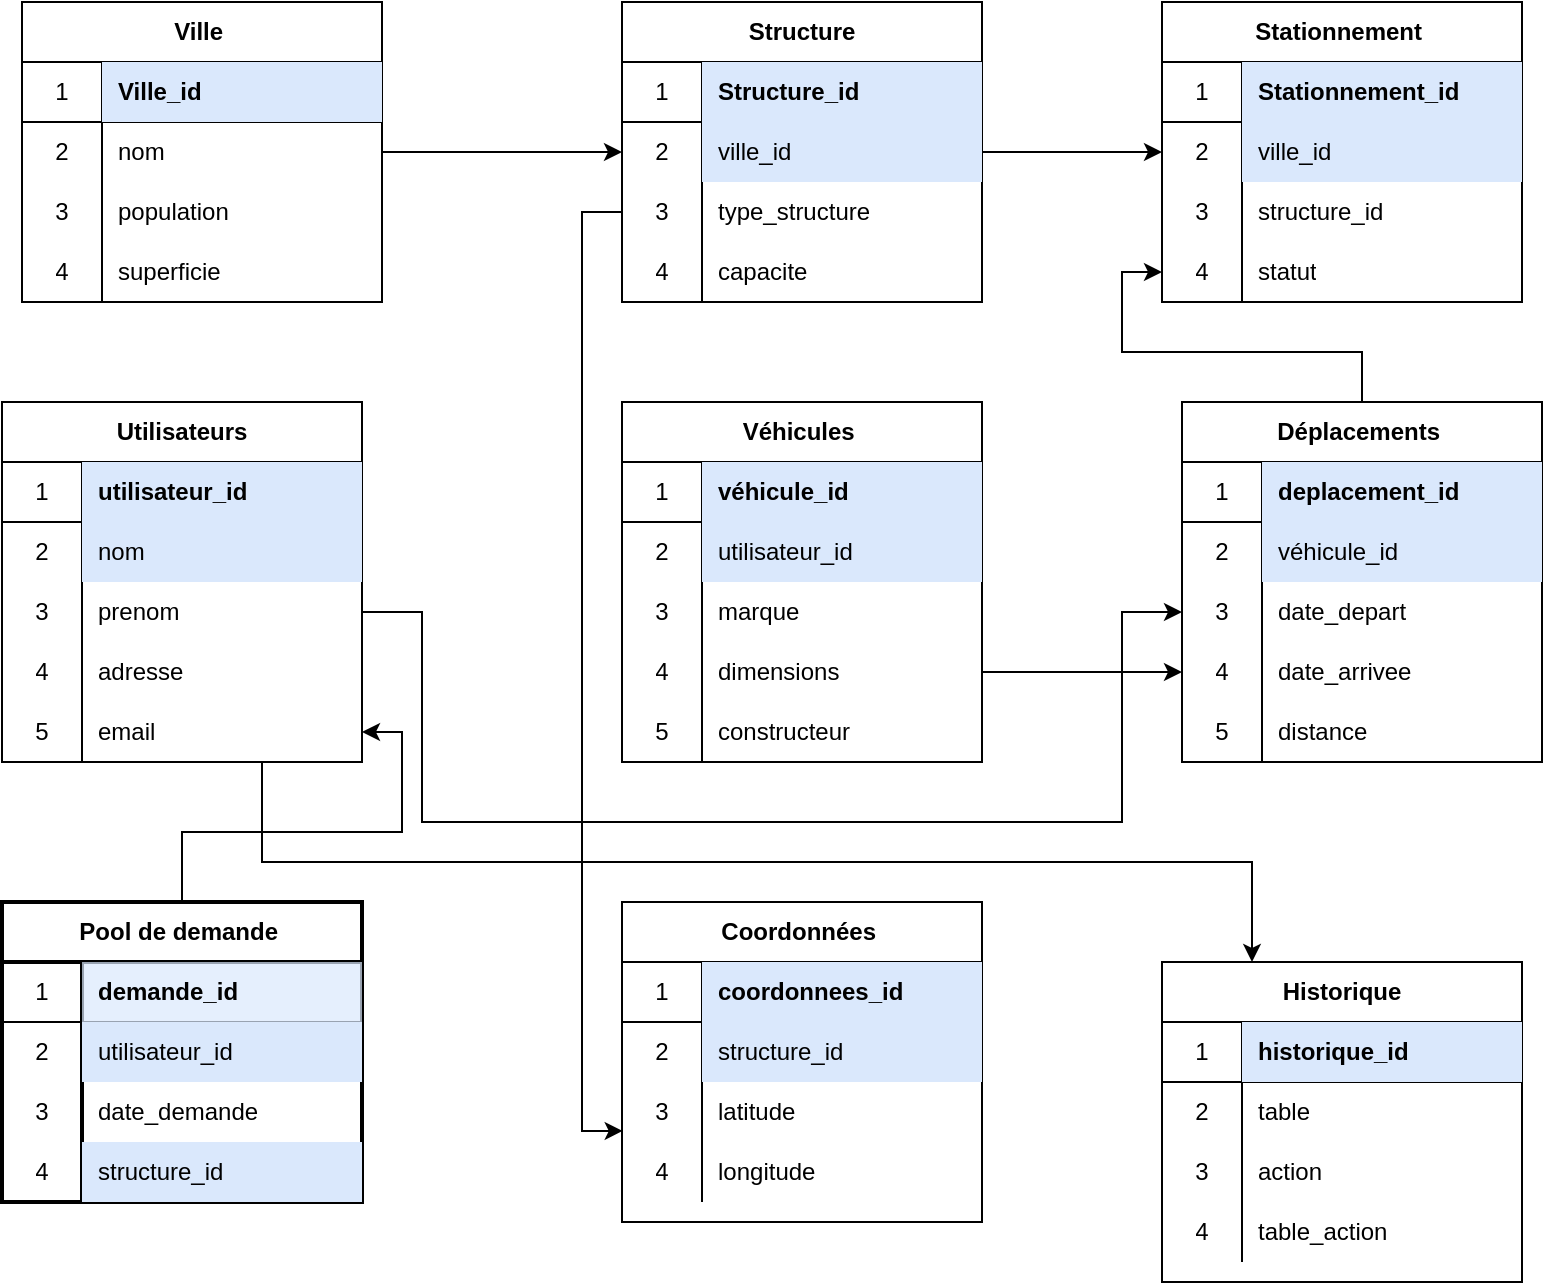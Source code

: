 <mxfile version="13.9.9" type="device"><diagram id="hLxFY9t-6_qHkLjADP07" name="Page-1"><mxGraphModel dx="920" dy="632" grid="1" gridSize="10" guides="1" tooltips="1" connect="1" arrows="1" fold="1" page="1" pageScale="1" pageWidth="827" pageHeight="1169" math="0" shadow="0"><root><mxCell id="0"/><mxCell id="1" parent="0"/><mxCell id="6ajr_S1gwdXejsePozRi-1" value="Ville&amp;nbsp;" style="shape=table;html=1;whiteSpace=wrap;startSize=30;container=1;collapsible=0;childLayout=tableLayout;fixedRows=1;rowLines=0;fontStyle=1;align=center;" vertex="1" parent="1"><mxGeometry x="40" y="40" width="180" height="150" as="geometry"/></mxCell><mxCell id="6ajr_S1gwdXejsePozRi-2" value="" style="shape=partialRectangle;html=1;whiteSpace=wrap;collapsible=0;dropTarget=0;pointerEvents=0;fillColor=none;top=0;left=0;bottom=1;right=0;points=[[0,0.5],[1,0.5]];portConstraint=eastwest;" vertex="1" parent="6ajr_S1gwdXejsePozRi-1"><mxGeometry y="30" width="180" height="30" as="geometry"/></mxCell><mxCell id="6ajr_S1gwdXejsePozRi-3" value="1" style="shape=partialRectangle;html=1;whiteSpace=wrap;connectable=0;fillColor=none;top=0;left=0;bottom=0;right=0;overflow=hidden;" vertex="1" parent="6ajr_S1gwdXejsePozRi-2"><mxGeometry width="40" height="30" as="geometry"/></mxCell><mxCell id="6ajr_S1gwdXejsePozRi-4" value="Ville_id" style="shape=partialRectangle;html=1;whiteSpace=wrap;connectable=0;fillColor=#dae8fc;top=0;left=0;bottom=0;right=0;align=left;spacingLeft=6;overflow=hidden;strokeWidth=3;strokeColor=#6c8ebf;shadow=0;fontStyle=1" vertex="1" parent="6ajr_S1gwdXejsePozRi-2"><mxGeometry x="40" width="140" height="30" as="geometry"/></mxCell><mxCell id="6ajr_S1gwdXejsePozRi-5" value="" style="shape=partialRectangle;html=1;whiteSpace=wrap;collapsible=0;dropTarget=0;pointerEvents=0;fillColor=none;top=0;left=0;bottom=0;right=0;points=[[0,0.5],[1,0.5]];portConstraint=eastwest;" vertex="1" parent="6ajr_S1gwdXejsePozRi-1"><mxGeometry y="60" width="180" height="30" as="geometry"/></mxCell><mxCell id="6ajr_S1gwdXejsePozRi-6" value="2" style="shape=partialRectangle;html=1;whiteSpace=wrap;connectable=0;fillColor=none;top=0;left=0;bottom=0;right=0;overflow=hidden;" vertex="1" parent="6ajr_S1gwdXejsePozRi-5"><mxGeometry width="40" height="30" as="geometry"/></mxCell><mxCell id="6ajr_S1gwdXejsePozRi-7" value="nom" style="shape=partialRectangle;html=1;whiteSpace=wrap;connectable=0;fillColor=none;top=0;left=0;bottom=0;right=0;align=left;spacingLeft=6;overflow=hidden;" vertex="1" parent="6ajr_S1gwdXejsePozRi-5"><mxGeometry x="40" width="140" height="30" as="geometry"/></mxCell><mxCell id="6ajr_S1gwdXejsePozRi-8" value="" style="shape=partialRectangle;html=1;whiteSpace=wrap;collapsible=0;dropTarget=0;pointerEvents=0;fillColor=none;top=0;left=0;bottom=0;right=0;points=[[0,0.5],[1,0.5]];portConstraint=eastwest;" vertex="1" parent="6ajr_S1gwdXejsePozRi-1"><mxGeometry y="90" width="180" height="30" as="geometry"/></mxCell><mxCell id="6ajr_S1gwdXejsePozRi-9" value="3" style="shape=partialRectangle;html=1;whiteSpace=wrap;connectable=0;fillColor=none;top=0;left=0;bottom=0;right=0;overflow=hidden;" vertex="1" parent="6ajr_S1gwdXejsePozRi-8"><mxGeometry width="40" height="30" as="geometry"/></mxCell><mxCell id="6ajr_S1gwdXejsePozRi-10" value="population&amp;nbsp;" style="shape=partialRectangle;html=1;whiteSpace=wrap;connectable=0;fillColor=none;top=0;left=0;bottom=0;right=0;align=left;spacingLeft=6;overflow=hidden;" vertex="1" parent="6ajr_S1gwdXejsePozRi-8"><mxGeometry x="40" width="140" height="30" as="geometry"/></mxCell><mxCell id="6ajr_S1gwdXejsePozRi-91" value="" style="shape=partialRectangle;html=1;whiteSpace=wrap;collapsible=0;dropTarget=0;pointerEvents=0;fillColor=none;top=0;left=0;bottom=0;right=0;points=[[0,0.5],[1,0.5]];portConstraint=eastwest;" vertex="1" parent="6ajr_S1gwdXejsePozRi-1"><mxGeometry y="120" width="180" height="30" as="geometry"/></mxCell><mxCell id="6ajr_S1gwdXejsePozRi-92" value="4" style="shape=partialRectangle;html=1;whiteSpace=wrap;connectable=0;fillColor=none;top=0;left=0;bottom=0;right=0;overflow=hidden;" vertex="1" parent="6ajr_S1gwdXejsePozRi-91"><mxGeometry width="40" height="30" as="geometry"/></mxCell><mxCell id="6ajr_S1gwdXejsePozRi-93" value="superficie" style="shape=partialRectangle;html=1;whiteSpace=wrap;connectable=0;fillColor=none;top=0;left=0;bottom=0;right=0;align=left;spacingLeft=6;overflow=hidden;" vertex="1" parent="6ajr_S1gwdXejsePozRi-91"><mxGeometry x="40" width="140" height="30" as="geometry"/></mxCell><mxCell id="6ajr_S1gwdXejsePozRi-11" value="Structure" style="shape=table;html=1;whiteSpace=wrap;startSize=30;container=1;collapsible=0;childLayout=tableLayout;fixedRows=1;rowLines=0;fontStyle=1;align=center;" vertex="1" parent="1"><mxGeometry x="340" y="40" width="180" height="150" as="geometry"/></mxCell><mxCell id="6ajr_S1gwdXejsePozRi-12" value="" style="shape=partialRectangle;html=1;whiteSpace=wrap;collapsible=0;dropTarget=0;pointerEvents=0;fillColor=none;top=0;left=0;bottom=1;right=0;points=[[0,0.5],[1,0.5]];portConstraint=eastwest;" vertex="1" parent="6ajr_S1gwdXejsePozRi-11"><mxGeometry y="30" width="180" height="30" as="geometry"/></mxCell><mxCell id="6ajr_S1gwdXejsePozRi-13" value="1" style="shape=partialRectangle;html=1;whiteSpace=wrap;connectable=0;fillColor=none;top=0;left=0;bottom=0;right=0;overflow=hidden;" vertex="1" parent="6ajr_S1gwdXejsePozRi-12"><mxGeometry width="40" height="30" as="geometry"/></mxCell><mxCell id="6ajr_S1gwdXejsePozRi-14" value="Structure_id" style="shape=partialRectangle;html=1;whiteSpace=wrap;connectable=0;fillColor=#dae8fc;top=0;left=0;bottom=0;right=0;align=left;spacingLeft=6;overflow=hidden;fontStyle=1;strokeColor=#6c8ebf;" vertex="1" parent="6ajr_S1gwdXejsePozRi-12"><mxGeometry x="40" width="140" height="30" as="geometry"/></mxCell><mxCell id="6ajr_S1gwdXejsePozRi-15" value="" style="shape=partialRectangle;html=1;whiteSpace=wrap;collapsible=0;dropTarget=0;pointerEvents=0;fillColor=none;top=0;left=0;bottom=0;right=0;points=[[0,0.5],[1,0.5]];portConstraint=eastwest;" vertex="1" parent="6ajr_S1gwdXejsePozRi-11"><mxGeometry y="60" width="180" height="30" as="geometry"/></mxCell><mxCell id="6ajr_S1gwdXejsePozRi-16" value="2" style="shape=partialRectangle;html=1;whiteSpace=wrap;connectable=0;fillColor=none;top=0;left=0;bottom=0;right=0;overflow=hidden;" vertex="1" parent="6ajr_S1gwdXejsePozRi-15"><mxGeometry width="40" height="30" as="geometry"/></mxCell><mxCell id="6ajr_S1gwdXejsePozRi-17" value="ville_id" style="shape=partialRectangle;html=1;whiteSpace=wrap;connectable=0;fillColor=#dae8fc;top=0;left=0;bottom=0;right=0;align=left;spacingLeft=6;overflow=hidden;strokeColor=#6c8ebf;" vertex="1" parent="6ajr_S1gwdXejsePozRi-15"><mxGeometry x="40" width="140" height="30" as="geometry"/></mxCell><mxCell id="6ajr_S1gwdXejsePozRi-18" value="" style="shape=partialRectangle;html=1;whiteSpace=wrap;collapsible=0;dropTarget=0;pointerEvents=0;fillColor=none;top=0;left=0;bottom=0;right=0;points=[[0,0.5],[1,0.5]];portConstraint=eastwest;" vertex="1" parent="6ajr_S1gwdXejsePozRi-11"><mxGeometry y="90" width="180" height="30" as="geometry"/></mxCell><mxCell id="6ajr_S1gwdXejsePozRi-19" value="3" style="shape=partialRectangle;html=1;whiteSpace=wrap;connectable=0;fillColor=none;top=0;left=0;bottom=0;right=0;overflow=hidden;" vertex="1" parent="6ajr_S1gwdXejsePozRi-18"><mxGeometry width="40" height="30" as="geometry"/></mxCell><mxCell id="6ajr_S1gwdXejsePozRi-20" value="type_structure" style="shape=partialRectangle;html=1;whiteSpace=wrap;connectable=0;fillColor=none;top=0;left=0;bottom=0;right=0;align=left;spacingLeft=6;overflow=hidden;" vertex="1" parent="6ajr_S1gwdXejsePozRi-18"><mxGeometry x="40" width="140" height="30" as="geometry"/></mxCell><mxCell id="6ajr_S1gwdXejsePozRi-97" value="" style="shape=partialRectangle;html=1;whiteSpace=wrap;collapsible=0;dropTarget=0;pointerEvents=0;fillColor=none;top=0;left=0;bottom=0;right=0;points=[[0,0.5],[1,0.5]];portConstraint=eastwest;" vertex="1" parent="6ajr_S1gwdXejsePozRi-11"><mxGeometry y="120" width="180" height="30" as="geometry"/></mxCell><mxCell id="6ajr_S1gwdXejsePozRi-98" value="4" style="shape=partialRectangle;html=1;whiteSpace=wrap;connectable=0;fillColor=none;top=0;left=0;bottom=0;right=0;overflow=hidden;" vertex="1" parent="6ajr_S1gwdXejsePozRi-97"><mxGeometry width="40" height="30" as="geometry"/></mxCell><mxCell id="6ajr_S1gwdXejsePozRi-99" value="capacite" style="shape=partialRectangle;html=1;whiteSpace=wrap;connectable=0;fillColor=none;top=0;left=0;bottom=0;right=0;align=left;spacingLeft=6;overflow=hidden;" vertex="1" parent="6ajr_S1gwdXejsePozRi-97"><mxGeometry x="40" width="140" height="30" as="geometry"/></mxCell><mxCell id="6ajr_S1gwdXejsePozRi-21" value="Stationnement&amp;nbsp;" style="shape=table;html=1;whiteSpace=wrap;startSize=30;container=1;collapsible=0;childLayout=tableLayout;fixedRows=1;rowLines=0;fontStyle=1;align=center;" vertex="1" parent="1"><mxGeometry x="610" y="40" width="180" height="150" as="geometry"/></mxCell><mxCell id="6ajr_S1gwdXejsePozRi-22" value="" style="shape=partialRectangle;html=1;whiteSpace=wrap;collapsible=0;dropTarget=0;pointerEvents=0;fillColor=none;top=0;left=0;bottom=1;right=0;points=[[0,0.5],[1,0.5]];portConstraint=eastwest;" vertex="1" parent="6ajr_S1gwdXejsePozRi-21"><mxGeometry y="30" width="180" height="30" as="geometry"/></mxCell><mxCell id="6ajr_S1gwdXejsePozRi-23" value="1" style="shape=partialRectangle;html=1;whiteSpace=wrap;connectable=0;fillColor=none;top=0;left=0;bottom=0;right=0;overflow=hidden;" vertex="1" parent="6ajr_S1gwdXejsePozRi-22"><mxGeometry width="40" height="30" as="geometry"/></mxCell><mxCell id="6ajr_S1gwdXejsePozRi-24" value="Stationnement_id" style="shape=partialRectangle;html=1;whiteSpace=wrap;connectable=0;fillColor=#dae8fc;top=0;left=0;bottom=0;right=0;align=left;spacingLeft=6;overflow=hidden;fontStyle=1;strokeColor=#6c8ebf;" vertex="1" parent="6ajr_S1gwdXejsePozRi-22"><mxGeometry x="40" width="140" height="30" as="geometry"/></mxCell><mxCell id="6ajr_S1gwdXejsePozRi-25" value="" style="shape=partialRectangle;html=1;whiteSpace=wrap;collapsible=0;dropTarget=0;pointerEvents=0;fillColor=none;top=0;left=0;bottom=0;right=0;points=[[0,0.5],[1,0.5]];portConstraint=eastwest;" vertex="1" parent="6ajr_S1gwdXejsePozRi-21"><mxGeometry y="60" width="180" height="30" as="geometry"/></mxCell><mxCell id="6ajr_S1gwdXejsePozRi-26" value="2" style="shape=partialRectangle;html=1;whiteSpace=wrap;connectable=0;fillColor=none;top=0;left=0;bottom=0;right=0;overflow=hidden;" vertex="1" parent="6ajr_S1gwdXejsePozRi-25"><mxGeometry width="40" height="30" as="geometry"/></mxCell><mxCell id="6ajr_S1gwdXejsePozRi-27" value="ville_id" style="shape=partialRectangle;html=1;whiteSpace=wrap;connectable=0;fillColor=#dae8fc;top=0;left=0;bottom=0;right=0;align=left;spacingLeft=6;overflow=hidden;strokeColor=#6c8ebf;" vertex="1" parent="6ajr_S1gwdXejsePozRi-25"><mxGeometry x="40" width="140" height="30" as="geometry"/></mxCell><mxCell id="6ajr_S1gwdXejsePozRi-28" value="" style="shape=partialRectangle;html=1;whiteSpace=wrap;collapsible=0;dropTarget=0;pointerEvents=0;fillColor=none;top=0;left=0;bottom=0;right=0;points=[[0,0.5],[1,0.5]];portConstraint=eastwest;" vertex="1" parent="6ajr_S1gwdXejsePozRi-21"><mxGeometry y="90" width="180" height="30" as="geometry"/></mxCell><mxCell id="6ajr_S1gwdXejsePozRi-29" value="3" style="shape=partialRectangle;html=1;whiteSpace=wrap;connectable=0;fillColor=none;top=0;left=0;bottom=0;right=0;overflow=hidden;" vertex="1" parent="6ajr_S1gwdXejsePozRi-28"><mxGeometry width="40" height="30" as="geometry"/></mxCell><mxCell id="6ajr_S1gwdXejsePozRi-30" value="structure_id" style="shape=partialRectangle;html=1;whiteSpace=wrap;connectable=0;fillColor=none;top=0;left=0;bottom=0;right=0;align=left;spacingLeft=6;overflow=hidden;" vertex="1" parent="6ajr_S1gwdXejsePozRi-28"><mxGeometry x="40" width="140" height="30" as="geometry"/></mxCell><mxCell id="6ajr_S1gwdXejsePozRi-100" value="" style="shape=partialRectangle;html=1;whiteSpace=wrap;collapsible=0;dropTarget=0;pointerEvents=0;fillColor=none;top=0;left=0;bottom=0;right=0;points=[[0,0.5],[1,0.5]];portConstraint=eastwest;" vertex="1" parent="6ajr_S1gwdXejsePozRi-21"><mxGeometry y="120" width="180" height="30" as="geometry"/></mxCell><mxCell id="6ajr_S1gwdXejsePozRi-101" value="4" style="shape=partialRectangle;html=1;whiteSpace=wrap;connectable=0;fillColor=none;top=0;left=0;bottom=0;right=0;overflow=hidden;" vertex="1" parent="6ajr_S1gwdXejsePozRi-100"><mxGeometry width="40" height="30" as="geometry"/></mxCell><mxCell id="6ajr_S1gwdXejsePozRi-102" value="statut" style="shape=partialRectangle;html=1;whiteSpace=wrap;connectable=0;fillColor=none;top=0;left=0;bottom=0;right=0;align=left;spacingLeft=6;overflow=hidden;" vertex="1" parent="6ajr_S1gwdXejsePozRi-100"><mxGeometry x="40" width="140" height="30" as="geometry"/></mxCell><mxCell id="6ajr_S1gwdXejsePozRi-31" value="Utilisateurs" style="shape=table;html=1;whiteSpace=wrap;startSize=30;container=1;collapsible=0;childLayout=tableLayout;fixedRows=1;rowLines=0;fontStyle=1;align=center;strokeColor=#000000;" vertex="1" parent="1"><mxGeometry x="30" y="240" width="180" height="180" as="geometry"/></mxCell><mxCell id="6ajr_S1gwdXejsePozRi-32" value="" style="shape=partialRectangle;html=1;whiteSpace=wrap;collapsible=0;dropTarget=0;pointerEvents=0;fillColor=none;top=0;left=0;bottom=1;right=0;points=[[0,0.5],[1,0.5]];portConstraint=eastwest;" vertex="1" parent="6ajr_S1gwdXejsePozRi-31"><mxGeometry y="30" width="180" height="30" as="geometry"/></mxCell><mxCell id="6ajr_S1gwdXejsePozRi-33" value="1" style="shape=partialRectangle;html=1;whiteSpace=wrap;connectable=0;fillColor=none;top=0;left=0;bottom=0;right=0;overflow=hidden;" vertex="1" parent="6ajr_S1gwdXejsePozRi-32"><mxGeometry width="40" height="30" as="geometry"/></mxCell><mxCell id="6ajr_S1gwdXejsePozRi-34" value="utilisateur_id" style="shape=partialRectangle;html=1;whiteSpace=wrap;connectable=0;fillColor=#dae8fc;top=0;left=0;bottom=0;right=0;align=left;spacingLeft=6;overflow=hidden;fontStyle=1;strokeColor=#6c8ebf;" vertex="1" parent="6ajr_S1gwdXejsePozRi-32"><mxGeometry x="40" width="140" height="30" as="geometry"/></mxCell><mxCell id="6ajr_S1gwdXejsePozRi-35" value="" style="shape=partialRectangle;html=1;whiteSpace=wrap;collapsible=0;dropTarget=0;pointerEvents=0;fillColor=none;top=0;left=0;bottom=0;right=0;points=[[0,0.5],[1,0.5]];portConstraint=eastwest;" vertex="1" parent="6ajr_S1gwdXejsePozRi-31"><mxGeometry y="60" width="180" height="30" as="geometry"/></mxCell><mxCell id="6ajr_S1gwdXejsePozRi-36" value="2" style="shape=partialRectangle;html=1;whiteSpace=wrap;connectable=0;fillColor=none;top=0;left=0;bottom=0;right=0;overflow=hidden;" vertex="1" parent="6ajr_S1gwdXejsePozRi-35"><mxGeometry width="40" height="30" as="geometry"/></mxCell><mxCell id="6ajr_S1gwdXejsePozRi-37" value="nom" style="shape=partialRectangle;html=1;whiteSpace=wrap;connectable=0;fillColor=#dae8fc;top=0;left=0;bottom=0;right=0;align=left;spacingLeft=6;overflow=hidden;strokeColor=#6c8ebf;" vertex="1" parent="6ajr_S1gwdXejsePozRi-35"><mxGeometry x="40" width="140" height="30" as="geometry"/></mxCell><mxCell id="6ajr_S1gwdXejsePozRi-38" value="" style="shape=partialRectangle;html=1;whiteSpace=wrap;collapsible=0;dropTarget=0;pointerEvents=0;fillColor=none;top=0;left=0;bottom=0;right=0;points=[[0,0.5],[1,0.5]];portConstraint=eastwest;" vertex="1" parent="6ajr_S1gwdXejsePozRi-31"><mxGeometry y="90" width="180" height="30" as="geometry"/></mxCell><mxCell id="6ajr_S1gwdXejsePozRi-39" value="3" style="shape=partialRectangle;html=1;whiteSpace=wrap;connectable=0;fillColor=none;top=0;left=0;bottom=0;right=0;overflow=hidden;" vertex="1" parent="6ajr_S1gwdXejsePozRi-38"><mxGeometry width="40" height="30" as="geometry"/></mxCell><mxCell id="6ajr_S1gwdXejsePozRi-40" value="prenom" style="shape=partialRectangle;html=1;whiteSpace=wrap;connectable=0;fillColor=none;top=0;left=0;bottom=0;right=0;align=left;spacingLeft=6;overflow=hidden;" vertex="1" parent="6ajr_S1gwdXejsePozRi-38"><mxGeometry x="40" width="140" height="30" as="geometry"/></mxCell><mxCell id="6ajr_S1gwdXejsePozRi-103" value="" style="shape=partialRectangle;html=1;whiteSpace=wrap;collapsible=0;dropTarget=0;pointerEvents=0;fillColor=none;top=0;left=0;bottom=0;right=0;points=[[0,0.5],[1,0.5]];portConstraint=eastwest;" vertex="1" parent="6ajr_S1gwdXejsePozRi-31"><mxGeometry y="120" width="180" height="30" as="geometry"/></mxCell><mxCell id="6ajr_S1gwdXejsePozRi-104" value="4" style="shape=partialRectangle;html=1;whiteSpace=wrap;connectable=0;fillColor=none;top=0;left=0;bottom=0;right=0;overflow=hidden;" vertex="1" parent="6ajr_S1gwdXejsePozRi-103"><mxGeometry width="40" height="30" as="geometry"/></mxCell><mxCell id="6ajr_S1gwdXejsePozRi-105" value="adresse" style="shape=partialRectangle;html=1;whiteSpace=wrap;connectable=0;fillColor=none;top=0;left=0;bottom=0;right=0;align=left;spacingLeft=6;overflow=hidden;" vertex="1" parent="6ajr_S1gwdXejsePozRi-103"><mxGeometry x="40" width="140" height="30" as="geometry"/></mxCell><mxCell id="6ajr_S1gwdXejsePozRi-106" value="" style="shape=partialRectangle;html=1;whiteSpace=wrap;collapsible=0;dropTarget=0;pointerEvents=0;fillColor=none;top=0;left=0;bottom=0;right=0;points=[[0,0.5],[1,0.5]];portConstraint=eastwest;" vertex="1" parent="6ajr_S1gwdXejsePozRi-31"><mxGeometry y="150" width="180" height="30" as="geometry"/></mxCell><mxCell id="6ajr_S1gwdXejsePozRi-107" value="5" style="shape=partialRectangle;html=1;whiteSpace=wrap;connectable=0;fillColor=none;top=0;left=0;bottom=0;right=0;overflow=hidden;" vertex="1" parent="6ajr_S1gwdXejsePozRi-106"><mxGeometry width="40" height="30" as="geometry"/></mxCell><mxCell id="6ajr_S1gwdXejsePozRi-108" value="email" style="shape=partialRectangle;html=1;whiteSpace=wrap;connectable=0;fillColor=none;top=0;left=0;bottom=0;right=0;align=left;spacingLeft=6;overflow=hidden;" vertex="1" parent="6ajr_S1gwdXejsePozRi-106"><mxGeometry x="40" width="140" height="30" as="geometry"/></mxCell><mxCell id="6ajr_S1gwdXejsePozRi-41" value="Véhicules&amp;nbsp;" style="shape=table;html=1;whiteSpace=wrap;startSize=30;container=1;collapsible=0;childLayout=tableLayout;fixedRows=1;rowLines=0;fontStyle=1;align=center;" vertex="1" parent="1"><mxGeometry x="340" y="240" width="180" height="180" as="geometry"/></mxCell><mxCell id="6ajr_S1gwdXejsePozRi-42" value="" style="shape=partialRectangle;html=1;whiteSpace=wrap;collapsible=0;dropTarget=0;pointerEvents=0;fillColor=none;top=0;left=0;bottom=1;right=0;points=[[0,0.5],[1,0.5]];portConstraint=eastwest;" vertex="1" parent="6ajr_S1gwdXejsePozRi-41"><mxGeometry y="30" width="180" height="30" as="geometry"/></mxCell><mxCell id="6ajr_S1gwdXejsePozRi-43" value="1" style="shape=partialRectangle;html=1;whiteSpace=wrap;connectable=0;fillColor=none;top=0;left=0;bottom=0;right=0;overflow=hidden;" vertex="1" parent="6ajr_S1gwdXejsePozRi-42"><mxGeometry width="40" height="30" as="geometry"/></mxCell><mxCell id="6ajr_S1gwdXejsePozRi-44" value="véhicule_id" style="shape=partialRectangle;html=1;whiteSpace=wrap;connectable=0;fillColor=#dae8fc;top=0;left=0;bottom=0;right=0;align=left;spacingLeft=6;overflow=hidden;fontStyle=1;strokeColor=#6c8ebf;" vertex="1" parent="6ajr_S1gwdXejsePozRi-42"><mxGeometry x="40" width="140" height="30" as="geometry"/></mxCell><mxCell id="6ajr_S1gwdXejsePozRi-45" value="" style="shape=partialRectangle;html=1;whiteSpace=wrap;collapsible=0;dropTarget=0;pointerEvents=0;fillColor=none;top=0;left=0;bottom=0;right=0;points=[[0,0.5],[1,0.5]];portConstraint=eastwest;" vertex="1" parent="6ajr_S1gwdXejsePozRi-41"><mxGeometry y="60" width="180" height="30" as="geometry"/></mxCell><mxCell id="6ajr_S1gwdXejsePozRi-46" value="2" style="shape=partialRectangle;html=1;whiteSpace=wrap;connectable=0;fillColor=none;top=0;left=0;bottom=0;right=0;overflow=hidden;" vertex="1" parent="6ajr_S1gwdXejsePozRi-45"><mxGeometry width="40" height="30" as="geometry"/></mxCell><mxCell id="6ajr_S1gwdXejsePozRi-47" value="utilisateur_id" style="shape=partialRectangle;html=1;whiteSpace=wrap;connectable=0;fillColor=#dae8fc;top=0;left=0;bottom=0;right=0;align=left;spacingLeft=6;overflow=hidden;strokeColor=#6c8ebf;" vertex="1" parent="6ajr_S1gwdXejsePozRi-45"><mxGeometry x="40" width="140" height="30" as="geometry"/></mxCell><mxCell id="6ajr_S1gwdXejsePozRi-48" value="" style="shape=partialRectangle;html=1;whiteSpace=wrap;collapsible=0;dropTarget=0;pointerEvents=0;fillColor=none;top=0;left=0;bottom=0;right=0;points=[[0,0.5],[1,0.5]];portConstraint=eastwest;" vertex="1" parent="6ajr_S1gwdXejsePozRi-41"><mxGeometry y="90" width="180" height="30" as="geometry"/></mxCell><mxCell id="6ajr_S1gwdXejsePozRi-49" value="3" style="shape=partialRectangle;html=1;whiteSpace=wrap;connectable=0;fillColor=none;top=0;left=0;bottom=0;right=0;overflow=hidden;" vertex="1" parent="6ajr_S1gwdXejsePozRi-48"><mxGeometry width="40" height="30" as="geometry"/></mxCell><mxCell id="6ajr_S1gwdXejsePozRi-50" value="marque" style="shape=partialRectangle;html=1;whiteSpace=wrap;connectable=0;fillColor=none;top=0;left=0;bottom=0;right=0;align=left;spacingLeft=6;overflow=hidden;" vertex="1" parent="6ajr_S1gwdXejsePozRi-48"><mxGeometry x="40" width="140" height="30" as="geometry"/></mxCell><mxCell id="6ajr_S1gwdXejsePozRi-114" value="" style="shape=partialRectangle;html=1;whiteSpace=wrap;collapsible=0;dropTarget=0;pointerEvents=0;fillColor=none;top=0;left=0;bottom=0;right=0;points=[[0,0.5],[1,0.5]];portConstraint=eastwest;" vertex="1" parent="6ajr_S1gwdXejsePozRi-41"><mxGeometry y="120" width="180" height="30" as="geometry"/></mxCell><mxCell id="6ajr_S1gwdXejsePozRi-115" value="4" style="shape=partialRectangle;html=1;whiteSpace=wrap;connectable=0;fillColor=none;top=0;left=0;bottom=0;right=0;overflow=hidden;" vertex="1" parent="6ajr_S1gwdXejsePozRi-114"><mxGeometry width="40" height="30" as="geometry"/></mxCell><mxCell id="6ajr_S1gwdXejsePozRi-116" value="dimensions" style="shape=partialRectangle;html=1;whiteSpace=wrap;connectable=0;fillColor=none;top=0;left=0;bottom=0;right=0;align=left;spacingLeft=6;overflow=hidden;" vertex="1" parent="6ajr_S1gwdXejsePozRi-114"><mxGeometry x="40" width="140" height="30" as="geometry"/></mxCell><mxCell id="6ajr_S1gwdXejsePozRi-117" value="" style="shape=partialRectangle;html=1;whiteSpace=wrap;collapsible=0;dropTarget=0;pointerEvents=0;fillColor=none;top=0;left=0;bottom=0;right=0;points=[[0,0.5],[1,0.5]];portConstraint=eastwest;" vertex="1" parent="6ajr_S1gwdXejsePozRi-41"><mxGeometry y="150" width="180" height="30" as="geometry"/></mxCell><mxCell id="6ajr_S1gwdXejsePozRi-118" value="5" style="shape=partialRectangle;html=1;whiteSpace=wrap;connectable=0;fillColor=none;top=0;left=0;bottom=0;right=0;overflow=hidden;" vertex="1" parent="6ajr_S1gwdXejsePozRi-117"><mxGeometry width="40" height="30" as="geometry"/></mxCell><mxCell id="6ajr_S1gwdXejsePozRi-119" value="constructeur" style="shape=partialRectangle;html=1;whiteSpace=wrap;connectable=0;fillColor=none;top=0;left=0;bottom=0;right=0;align=left;spacingLeft=6;overflow=hidden;" vertex="1" parent="6ajr_S1gwdXejsePozRi-117"><mxGeometry x="40" width="140" height="30" as="geometry"/></mxCell><mxCell id="6ajr_S1gwdXejsePozRi-137" style="edgeStyle=orthogonalEdgeStyle;rounded=0;orthogonalLoop=1;jettySize=auto;html=1;exitX=0.5;exitY=0;exitDx=0;exitDy=0;entryX=0;entryY=0.5;entryDx=0;entryDy=0;fontColor=#000000;" edge="1" parent="1" source="6ajr_S1gwdXejsePozRi-51" target="6ajr_S1gwdXejsePozRi-100"><mxGeometry relative="1" as="geometry"/></mxCell><mxCell id="6ajr_S1gwdXejsePozRi-51" value="Déplacements&amp;nbsp;" style="shape=table;html=1;whiteSpace=wrap;startSize=30;container=1;collapsible=0;childLayout=tableLayout;fixedRows=1;rowLines=0;fontStyle=1;align=center;" vertex="1" parent="1"><mxGeometry x="620" y="240" width="180" height="180" as="geometry"/></mxCell><mxCell id="6ajr_S1gwdXejsePozRi-52" value="" style="shape=partialRectangle;html=1;whiteSpace=wrap;collapsible=0;dropTarget=0;pointerEvents=0;fillColor=none;top=0;left=0;bottom=1;right=0;points=[[0,0.5],[1,0.5]];portConstraint=eastwest;" vertex="1" parent="6ajr_S1gwdXejsePozRi-51"><mxGeometry y="30" width="180" height="30" as="geometry"/></mxCell><mxCell id="6ajr_S1gwdXejsePozRi-53" value="1" style="shape=partialRectangle;html=1;whiteSpace=wrap;connectable=0;fillColor=none;top=0;left=0;bottom=0;right=0;overflow=hidden;" vertex="1" parent="6ajr_S1gwdXejsePozRi-52"><mxGeometry width="40" height="30" as="geometry"/></mxCell><mxCell id="6ajr_S1gwdXejsePozRi-54" value="deplacement_id" style="shape=partialRectangle;html=1;whiteSpace=wrap;connectable=0;fillColor=#dae8fc;top=0;left=0;bottom=0;right=0;align=left;spacingLeft=6;overflow=hidden;fontStyle=1;strokeColor=#6c8ebf;" vertex="1" parent="6ajr_S1gwdXejsePozRi-52"><mxGeometry x="40" width="140" height="30" as="geometry"/></mxCell><mxCell id="6ajr_S1gwdXejsePozRi-55" value="" style="shape=partialRectangle;html=1;whiteSpace=wrap;collapsible=0;dropTarget=0;pointerEvents=0;fillColor=none;top=0;left=0;bottom=0;right=0;points=[[0,0.5],[1,0.5]];portConstraint=eastwest;" vertex="1" parent="6ajr_S1gwdXejsePozRi-51"><mxGeometry y="60" width="180" height="30" as="geometry"/></mxCell><mxCell id="6ajr_S1gwdXejsePozRi-56" value="2" style="shape=partialRectangle;html=1;whiteSpace=wrap;connectable=0;fillColor=none;top=0;left=0;bottom=0;right=0;overflow=hidden;" vertex="1" parent="6ajr_S1gwdXejsePozRi-55"><mxGeometry width="40" height="30" as="geometry"/></mxCell><mxCell id="6ajr_S1gwdXejsePozRi-57" value="véhicule_id" style="shape=partialRectangle;html=1;whiteSpace=wrap;connectable=0;fillColor=#dae8fc;top=0;left=0;bottom=0;right=0;align=left;spacingLeft=6;overflow=hidden;strokeColor=#6c8ebf;" vertex="1" parent="6ajr_S1gwdXejsePozRi-55"><mxGeometry x="40" width="140" height="30" as="geometry"/></mxCell><mxCell id="6ajr_S1gwdXejsePozRi-58" value="" style="shape=partialRectangle;html=1;whiteSpace=wrap;collapsible=0;dropTarget=0;pointerEvents=0;fillColor=none;top=0;left=0;bottom=0;right=0;points=[[0,0.5],[1,0.5]];portConstraint=eastwest;" vertex="1" parent="6ajr_S1gwdXejsePozRi-51"><mxGeometry y="90" width="180" height="30" as="geometry"/></mxCell><mxCell id="6ajr_S1gwdXejsePozRi-59" value="3" style="shape=partialRectangle;html=1;whiteSpace=wrap;connectable=0;fillColor=none;top=0;left=0;bottom=0;right=0;overflow=hidden;" vertex="1" parent="6ajr_S1gwdXejsePozRi-58"><mxGeometry width="40" height="30" as="geometry"/></mxCell><mxCell id="6ajr_S1gwdXejsePozRi-60" value="date_depart" style="shape=partialRectangle;html=1;whiteSpace=wrap;connectable=0;fillColor=none;top=0;left=0;bottom=0;right=0;align=left;spacingLeft=6;overflow=hidden;" vertex="1" parent="6ajr_S1gwdXejsePozRi-58"><mxGeometry x="40" width="140" height="30" as="geometry"/></mxCell><mxCell id="6ajr_S1gwdXejsePozRi-120" value="" style="shape=partialRectangle;html=1;whiteSpace=wrap;collapsible=0;dropTarget=0;pointerEvents=0;fillColor=none;top=0;left=0;bottom=0;right=0;points=[[0,0.5],[1,0.5]];portConstraint=eastwest;" vertex="1" parent="6ajr_S1gwdXejsePozRi-51"><mxGeometry y="120" width="180" height="30" as="geometry"/></mxCell><mxCell id="6ajr_S1gwdXejsePozRi-121" value="4" style="shape=partialRectangle;html=1;whiteSpace=wrap;connectable=0;fillColor=none;top=0;left=0;bottom=0;right=0;overflow=hidden;" vertex="1" parent="6ajr_S1gwdXejsePozRi-120"><mxGeometry width="40" height="30" as="geometry"/></mxCell><mxCell id="6ajr_S1gwdXejsePozRi-122" value="date_arrivee" style="shape=partialRectangle;html=1;whiteSpace=wrap;connectable=0;fillColor=none;top=0;left=0;bottom=0;right=0;align=left;spacingLeft=6;overflow=hidden;" vertex="1" parent="6ajr_S1gwdXejsePozRi-120"><mxGeometry x="40" width="140" height="30" as="geometry"/></mxCell><mxCell id="6ajr_S1gwdXejsePozRi-123" value="" style="shape=partialRectangle;html=1;whiteSpace=wrap;collapsible=0;dropTarget=0;pointerEvents=0;fillColor=none;top=0;left=0;bottom=0;right=0;points=[[0,0.5],[1,0.5]];portConstraint=eastwest;" vertex="1" parent="6ajr_S1gwdXejsePozRi-51"><mxGeometry y="150" width="180" height="30" as="geometry"/></mxCell><mxCell id="6ajr_S1gwdXejsePozRi-124" value="5" style="shape=partialRectangle;html=1;whiteSpace=wrap;connectable=0;fillColor=none;top=0;left=0;bottom=0;right=0;overflow=hidden;" vertex="1" parent="6ajr_S1gwdXejsePozRi-123"><mxGeometry width="40" height="30" as="geometry"/></mxCell><mxCell id="6ajr_S1gwdXejsePozRi-125" value="distance" style="shape=partialRectangle;html=1;whiteSpace=wrap;connectable=0;fillColor=none;top=0;left=0;bottom=0;right=0;align=left;spacingLeft=6;overflow=hidden;" vertex="1" parent="6ajr_S1gwdXejsePozRi-123"><mxGeometry x="40" width="140" height="30" as="geometry"/></mxCell><mxCell id="6ajr_S1gwdXejsePozRi-163" style="edgeStyle=orthogonalEdgeStyle;rounded=0;orthogonalLoop=1;jettySize=auto;html=1;exitX=0.5;exitY=0;exitDx=0;exitDy=0;fontColor=#000000;" edge="1" parent="1" source="6ajr_S1gwdXejsePozRi-61" target="6ajr_S1gwdXejsePozRi-106"><mxGeometry relative="1" as="geometry"/></mxCell><mxCell id="6ajr_S1gwdXejsePozRi-61" value="Pool de demande&amp;nbsp;" style="shape=table;html=1;whiteSpace=wrap;startSize=30;container=1;collapsible=0;childLayout=tableLayout;fixedRows=1;rowLines=0;fontStyle=1;align=center;strokeWidth=2;" vertex="1" parent="1"><mxGeometry x="30" y="490" width="180" height="150" as="geometry"/></mxCell><mxCell id="6ajr_S1gwdXejsePozRi-62" value="" style="shape=partialRectangle;html=1;whiteSpace=wrap;collapsible=0;dropTarget=0;pointerEvents=0;fillColor=none;top=0;left=0;bottom=1;right=0;points=[[0,0.5],[1,0.5]];portConstraint=eastwest;perimeterSpacing=2;" vertex="1" parent="6ajr_S1gwdXejsePozRi-61"><mxGeometry y="30" width="180" height="30" as="geometry"/></mxCell><mxCell id="6ajr_S1gwdXejsePozRi-63" value="1" style="shape=partialRectangle;html=1;whiteSpace=wrap;connectable=0;fillColor=none;top=0;left=0;bottom=0;right=0;overflow=hidden;" vertex="1" parent="6ajr_S1gwdXejsePozRi-62"><mxGeometry width="40" height="30" as="geometry"/></mxCell><mxCell id="6ajr_S1gwdXejsePozRi-64" value="demande_id" style="shape=partialRectangle;html=1;whiteSpace=wrap;connectable=0;fillColor=#dae8fc;top=0;left=0;bottom=0;right=0;align=left;spacingLeft=6;overflow=hidden;fontStyle=1;strokeWidth=6;opacity=70;" vertex="1" parent="6ajr_S1gwdXejsePozRi-62"><mxGeometry x="40" width="140" height="30" as="geometry"/></mxCell><mxCell id="6ajr_S1gwdXejsePozRi-65" value="" style="shape=partialRectangle;html=1;whiteSpace=wrap;collapsible=0;dropTarget=0;pointerEvents=0;fillColor=none;top=0;left=0;bottom=0;right=0;points=[[0,0.5],[1,0.5]];portConstraint=eastwest;" vertex="1" parent="6ajr_S1gwdXejsePozRi-61"><mxGeometry y="60" width="180" height="30" as="geometry"/></mxCell><mxCell id="6ajr_S1gwdXejsePozRi-66" value="2" style="shape=partialRectangle;html=1;whiteSpace=wrap;connectable=0;fillColor=none;top=0;left=0;bottom=0;right=0;overflow=hidden;" vertex="1" parent="6ajr_S1gwdXejsePozRi-65"><mxGeometry width="40" height="30" as="geometry"/></mxCell><mxCell id="6ajr_S1gwdXejsePozRi-67" value="utilisateur_id" style="shape=partialRectangle;html=1;whiteSpace=wrap;connectable=0;fillColor=#dae8fc;top=0;left=0;bottom=0;right=0;align=left;spacingLeft=6;overflow=hidden;strokeWidth=26;perimeterSpacing=2;" vertex="1" parent="6ajr_S1gwdXejsePozRi-65"><mxGeometry x="40" width="140" height="30" as="geometry"/></mxCell><mxCell id="6ajr_S1gwdXejsePozRi-68" value="" style="shape=partialRectangle;html=1;whiteSpace=wrap;collapsible=0;dropTarget=0;pointerEvents=0;fillColor=none;top=0;left=0;bottom=0;right=0;points=[[0,0.5],[1,0.5]];portConstraint=eastwest;" vertex="1" parent="6ajr_S1gwdXejsePozRi-61"><mxGeometry y="90" width="180" height="30" as="geometry"/></mxCell><mxCell id="6ajr_S1gwdXejsePozRi-69" value="3" style="shape=partialRectangle;html=1;whiteSpace=wrap;connectable=0;fillColor=none;top=0;left=0;bottom=0;right=0;overflow=hidden;" vertex="1" parent="6ajr_S1gwdXejsePozRi-68"><mxGeometry width="40" height="30" as="geometry"/></mxCell><mxCell id="6ajr_S1gwdXejsePozRi-70" value="date_demande" style="shape=partialRectangle;html=1;whiteSpace=wrap;connectable=0;fillColor=none;top=0;left=0;bottom=0;right=0;align=left;spacingLeft=6;overflow=hidden;" vertex="1" parent="6ajr_S1gwdXejsePozRi-68"><mxGeometry x="40" width="140" height="30" as="geometry"/></mxCell><mxCell id="6ajr_S1gwdXejsePozRi-126" value="" style="shape=partialRectangle;html=1;whiteSpace=wrap;collapsible=0;dropTarget=0;pointerEvents=0;fillColor=none;top=0;left=0;bottom=0;right=0;points=[[0,0.5],[1,0.5]];portConstraint=eastwest;" vertex="1" parent="6ajr_S1gwdXejsePozRi-61"><mxGeometry y="120" width="180" height="30" as="geometry"/></mxCell><mxCell id="6ajr_S1gwdXejsePozRi-127" value="4" style="shape=partialRectangle;html=1;whiteSpace=wrap;connectable=0;fillColor=none;top=0;left=0;bottom=0;right=0;overflow=hidden;" vertex="1" parent="6ajr_S1gwdXejsePozRi-126"><mxGeometry width="40" height="30" as="geometry"/></mxCell><mxCell id="6ajr_S1gwdXejsePozRi-128" value="structure_id" style="shape=partialRectangle;html=1;whiteSpace=wrap;connectable=0;fillColor=#dae8fc;top=0;left=0;bottom=0;right=0;align=left;spacingLeft=6;overflow=hidden;strokeColor=#6c8ebf;" vertex="1" parent="6ajr_S1gwdXejsePozRi-126"><mxGeometry x="40" width="140" height="30" as="geometry"/></mxCell><mxCell id="6ajr_S1gwdXejsePozRi-71" value="Coordonnées&amp;nbsp;" style="shape=table;html=1;whiteSpace=wrap;startSize=30;container=1;collapsible=0;childLayout=tableLayout;fixedRows=1;rowLines=0;fontStyle=1;align=center;labelBackgroundColor=none;" vertex="1" parent="1"><mxGeometry x="340" y="490" width="180" height="160" as="geometry"/></mxCell><mxCell id="6ajr_S1gwdXejsePozRi-72" value="" style="shape=partialRectangle;html=1;whiteSpace=wrap;collapsible=0;dropTarget=0;pointerEvents=0;fillColor=none;top=0;left=0;bottom=1;right=0;points=[[0,0.5],[1,0.5]];portConstraint=eastwest;" vertex="1" parent="6ajr_S1gwdXejsePozRi-71"><mxGeometry y="30" width="180" height="30" as="geometry"/></mxCell><mxCell id="6ajr_S1gwdXejsePozRi-73" value="1" style="shape=partialRectangle;html=1;whiteSpace=wrap;connectable=0;fillColor=none;top=0;left=0;bottom=0;right=0;overflow=hidden;" vertex="1" parent="6ajr_S1gwdXejsePozRi-72"><mxGeometry width="40" height="30" as="geometry"/></mxCell><mxCell id="6ajr_S1gwdXejsePozRi-74" value="coordonnees_id" style="shape=partialRectangle;html=1;whiteSpace=wrap;connectable=0;fillColor=#dae8fc;top=0;left=0;bottom=0;right=0;align=left;spacingLeft=6;overflow=hidden;fontStyle=1;labelBackgroundColor=none;strokeColor=#6c8ebf;strokeWidth=2;" vertex="1" parent="6ajr_S1gwdXejsePozRi-72"><mxGeometry x="40" width="140" height="30" as="geometry"/></mxCell><mxCell id="6ajr_S1gwdXejsePozRi-75" value="" style="shape=partialRectangle;html=1;whiteSpace=wrap;collapsible=0;dropTarget=0;pointerEvents=0;fillColor=none;top=0;left=0;bottom=0;right=0;points=[[0,0.5],[1,0.5]];portConstraint=eastwest;" vertex="1" parent="6ajr_S1gwdXejsePozRi-71"><mxGeometry y="60" width="180" height="30" as="geometry"/></mxCell><mxCell id="6ajr_S1gwdXejsePozRi-76" value="2" style="shape=partialRectangle;html=1;whiteSpace=wrap;connectable=0;fillColor=none;top=0;left=0;bottom=0;right=0;overflow=hidden;" vertex="1" parent="6ajr_S1gwdXejsePozRi-75"><mxGeometry width="40" height="30" as="geometry"/></mxCell><mxCell id="6ajr_S1gwdXejsePozRi-77" value="structure_id" style="shape=partialRectangle;html=1;whiteSpace=wrap;connectable=0;fillColor=#dae8fc;top=0;left=0;bottom=0;right=0;align=left;spacingLeft=6;overflow=hidden;strokeColor=#6c8ebf;strokeWidth=3;" vertex="1" parent="6ajr_S1gwdXejsePozRi-75"><mxGeometry x="40" width="140" height="30" as="geometry"/></mxCell><mxCell id="6ajr_S1gwdXejsePozRi-78" value="" style="shape=partialRectangle;html=1;whiteSpace=wrap;collapsible=0;dropTarget=0;pointerEvents=0;fillColor=none;top=0;left=0;bottom=0;right=0;points=[[0,0.5],[1,0.5]];portConstraint=eastwest;" vertex="1" parent="6ajr_S1gwdXejsePozRi-71"><mxGeometry y="90" width="180" height="30" as="geometry"/></mxCell><mxCell id="6ajr_S1gwdXejsePozRi-79" value="3" style="shape=partialRectangle;html=1;whiteSpace=wrap;connectable=0;fillColor=none;top=0;left=0;bottom=0;right=0;overflow=hidden;" vertex="1" parent="6ajr_S1gwdXejsePozRi-78"><mxGeometry width="40" height="30" as="geometry"/></mxCell><mxCell id="6ajr_S1gwdXejsePozRi-80" value="latitude" style="shape=partialRectangle;html=1;whiteSpace=wrap;connectable=0;fillColor=none;top=0;left=0;bottom=0;right=0;align=left;spacingLeft=6;overflow=hidden;" vertex="1" parent="6ajr_S1gwdXejsePozRi-78"><mxGeometry x="40" width="140" height="30" as="geometry"/></mxCell><mxCell id="6ajr_S1gwdXejsePozRi-129" value="" style="shape=partialRectangle;html=1;whiteSpace=wrap;collapsible=0;dropTarget=0;pointerEvents=0;fillColor=none;top=0;left=0;bottom=0;right=0;points=[[0,0.5],[1,0.5]];portConstraint=eastwest;" vertex="1" parent="6ajr_S1gwdXejsePozRi-71"><mxGeometry y="120" width="180" height="30" as="geometry"/></mxCell><mxCell id="6ajr_S1gwdXejsePozRi-130" value="4" style="shape=partialRectangle;html=1;whiteSpace=wrap;connectable=0;fillColor=none;top=0;left=0;bottom=0;right=0;overflow=hidden;" vertex="1" parent="6ajr_S1gwdXejsePozRi-129"><mxGeometry width="40" height="30" as="geometry"/></mxCell><mxCell id="6ajr_S1gwdXejsePozRi-131" value="longitude" style="shape=partialRectangle;html=1;whiteSpace=wrap;connectable=0;fillColor=none;top=0;left=0;bottom=0;right=0;align=left;spacingLeft=6;overflow=hidden;" vertex="1" parent="6ajr_S1gwdXejsePozRi-129"><mxGeometry x="40" width="140" height="30" as="geometry"/></mxCell><mxCell id="6ajr_S1gwdXejsePozRi-81" value="Historique" style="shape=table;html=1;whiteSpace=wrap;startSize=30;container=1;collapsible=0;childLayout=tableLayout;fixedRows=1;rowLines=0;fontStyle=1;align=center;" vertex="1" parent="1"><mxGeometry x="610" y="520" width="180" height="160" as="geometry"/></mxCell><mxCell id="6ajr_S1gwdXejsePozRi-82" value="" style="shape=partialRectangle;html=1;whiteSpace=wrap;collapsible=0;dropTarget=0;pointerEvents=0;fillColor=none;top=0;left=0;bottom=1;right=0;points=[[0,0.5],[1,0.5]];portConstraint=eastwest;" vertex="1" parent="6ajr_S1gwdXejsePozRi-81"><mxGeometry y="30" width="180" height="30" as="geometry"/></mxCell><mxCell id="6ajr_S1gwdXejsePozRi-83" value="1" style="shape=partialRectangle;html=1;whiteSpace=wrap;connectable=0;fillColor=none;top=0;left=0;bottom=0;right=0;overflow=hidden;" vertex="1" parent="6ajr_S1gwdXejsePozRi-82"><mxGeometry width="40" height="30" as="geometry"/></mxCell><mxCell id="6ajr_S1gwdXejsePozRi-84" value="historique_id" style="shape=partialRectangle;html=1;whiteSpace=wrap;connectable=0;fillColor=#dae8fc;top=0;left=0;bottom=0;right=0;align=left;spacingLeft=6;overflow=hidden;fontStyle=1;strokeColor=#6c8ebf;" vertex="1" parent="6ajr_S1gwdXejsePozRi-82"><mxGeometry x="40" width="140" height="30" as="geometry"/></mxCell><mxCell id="6ajr_S1gwdXejsePozRi-85" value="" style="shape=partialRectangle;html=1;whiteSpace=wrap;collapsible=0;dropTarget=0;pointerEvents=0;fillColor=none;top=0;left=0;bottom=0;right=0;points=[[0,0.5],[1,0.5]];portConstraint=eastwest;" vertex="1" parent="6ajr_S1gwdXejsePozRi-81"><mxGeometry y="60" width="180" height="30" as="geometry"/></mxCell><mxCell id="6ajr_S1gwdXejsePozRi-86" value="2" style="shape=partialRectangle;html=1;whiteSpace=wrap;connectable=0;fillColor=none;top=0;left=0;bottom=0;right=0;overflow=hidden;" vertex="1" parent="6ajr_S1gwdXejsePozRi-85"><mxGeometry width="40" height="30" as="geometry"/></mxCell><mxCell id="6ajr_S1gwdXejsePozRi-87" value="table" style="shape=partialRectangle;html=1;whiteSpace=wrap;connectable=0;fillColor=none;top=0;left=0;bottom=0;right=0;align=left;spacingLeft=6;overflow=hidden;" vertex="1" parent="6ajr_S1gwdXejsePozRi-85"><mxGeometry x="40" width="140" height="30" as="geometry"/></mxCell><mxCell id="6ajr_S1gwdXejsePozRi-88" value="" style="shape=partialRectangle;html=1;whiteSpace=wrap;collapsible=0;dropTarget=0;pointerEvents=0;fillColor=none;top=0;left=0;bottom=0;right=0;points=[[0,0.5],[1,0.5]];portConstraint=eastwest;" vertex="1" parent="6ajr_S1gwdXejsePozRi-81"><mxGeometry y="90" width="180" height="30" as="geometry"/></mxCell><mxCell id="6ajr_S1gwdXejsePozRi-89" value="3" style="shape=partialRectangle;html=1;whiteSpace=wrap;connectable=0;fillColor=none;top=0;left=0;bottom=0;right=0;overflow=hidden;" vertex="1" parent="6ajr_S1gwdXejsePozRi-88"><mxGeometry width="40" height="30" as="geometry"/></mxCell><mxCell id="6ajr_S1gwdXejsePozRi-90" value="action" style="shape=partialRectangle;html=1;whiteSpace=wrap;connectable=0;fillColor=none;top=0;left=0;bottom=0;right=0;align=left;spacingLeft=6;overflow=hidden;" vertex="1" parent="6ajr_S1gwdXejsePozRi-88"><mxGeometry x="40" width="140" height="30" as="geometry"/></mxCell><mxCell id="6ajr_S1gwdXejsePozRi-132" value="" style="shape=partialRectangle;html=1;whiteSpace=wrap;collapsible=0;dropTarget=0;pointerEvents=0;fillColor=none;top=0;left=0;bottom=0;right=0;points=[[0,0.5],[1,0.5]];portConstraint=eastwest;" vertex="1" parent="6ajr_S1gwdXejsePozRi-81"><mxGeometry y="120" width="180" height="30" as="geometry"/></mxCell><mxCell id="6ajr_S1gwdXejsePozRi-133" value="4" style="shape=partialRectangle;html=1;whiteSpace=wrap;connectable=0;fillColor=none;top=0;left=0;bottom=0;right=0;overflow=hidden;" vertex="1" parent="6ajr_S1gwdXejsePozRi-132"><mxGeometry width="40" height="30" as="geometry"/></mxCell><mxCell id="6ajr_S1gwdXejsePozRi-134" value="table_action" style="shape=partialRectangle;html=1;whiteSpace=wrap;connectable=0;fillColor=none;top=0;left=0;bottom=0;right=0;align=left;spacingLeft=6;overflow=hidden;" vertex="1" parent="6ajr_S1gwdXejsePozRi-132"><mxGeometry x="40" width="140" height="30" as="geometry"/></mxCell><mxCell id="6ajr_S1gwdXejsePozRi-135" style="edgeStyle=orthogonalEdgeStyle;rounded=0;orthogonalLoop=1;jettySize=auto;html=1;exitX=1;exitY=0.5;exitDx=0;exitDy=0;entryX=0;entryY=0.5;entryDx=0;entryDy=0;fontColor=#000000;" edge="1" parent="1" source="6ajr_S1gwdXejsePozRi-5" target="6ajr_S1gwdXejsePozRi-15"><mxGeometry relative="1" as="geometry"/></mxCell><mxCell id="6ajr_S1gwdXejsePozRi-136" style="edgeStyle=orthogonalEdgeStyle;rounded=0;orthogonalLoop=1;jettySize=auto;html=1;exitX=1;exitY=0.5;exitDx=0;exitDy=0;entryX=0;entryY=0.5;entryDx=0;entryDy=0;fontColor=#000000;" edge="1" parent="1" source="6ajr_S1gwdXejsePozRi-15" target="6ajr_S1gwdXejsePozRi-25"><mxGeometry relative="1" as="geometry"/></mxCell><mxCell id="6ajr_S1gwdXejsePozRi-138" style="edgeStyle=orthogonalEdgeStyle;rounded=0;orthogonalLoop=1;jettySize=auto;html=1;exitX=1;exitY=0.5;exitDx=0;exitDy=0;entryX=0;entryY=0.5;entryDx=0;entryDy=0;fontColor=#000000;" edge="1" parent="1" source="6ajr_S1gwdXejsePozRi-114" target="6ajr_S1gwdXejsePozRi-120"><mxGeometry relative="1" as="geometry"/></mxCell><mxCell id="6ajr_S1gwdXejsePozRi-162" style="edgeStyle=orthogonalEdgeStyle;rounded=0;orthogonalLoop=1;jettySize=auto;html=1;exitX=1;exitY=0.5;exitDx=0;exitDy=0;fontColor=#000000;entryX=0;entryY=0.5;entryDx=0;entryDy=0;" edge="1" parent="1" source="6ajr_S1gwdXejsePozRi-38" target="6ajr_S1gwdXejsePozRi-58"><mxGeometry relative="1" as="geometry"><mxPoint x="290" y="470" as="targetPoint"/><Array as="points"><mxPoint x="240" y="345"/><mxPoint x="240" y="450"/><mxPoint x="590" y="450"/><mxPoint x="590" y="345"/></Array></mxGeometry></mxCell><mxCell id="6ajr_S1gwdXejsePozRi-164" style="edgeStyle=orthogonalEdgeStyle;rounded=0;orthogonalLoop=1;jettySize=auto;html=1;entryX=0.25;entryY=0;entryDx=0;entryDy=0;fontColor=#000000;" edge="1" parent="1" source="6ajr_S1gwdXejsePozRi-106" target="6ajr_S1gwdXejsePozRi-81"><mxGeometry relative="1" as="geometry"><Array as="points"><mxPoint x="160" y="470"/><mxPoint x="655" y="470"/></Array></mxGeometry></mxCell><mxCell id="6ajr_S1gwdXejsePozRi-165" style="edgeStyle=orthogonalEdgeStyle;rounded=0;orthogonalLoop=1;jettySize=auto;html=1;exitX=0;exitY=0.5;exitDx=0;exitDy=0;entryX=0.002;entryY=0.816;entryDx=0;entryDy=0;entryPerimeter=0;fontColor=#000000;" edge="1" parent="1" source="6ajr_S1gwdXejsePozRi-18" target="6ajr_S1gwdXejsePozRi-78"><mxGeometry relative="1" as="geometry"/></mxCell></root></mxGraphModel></diagram></mxfile>